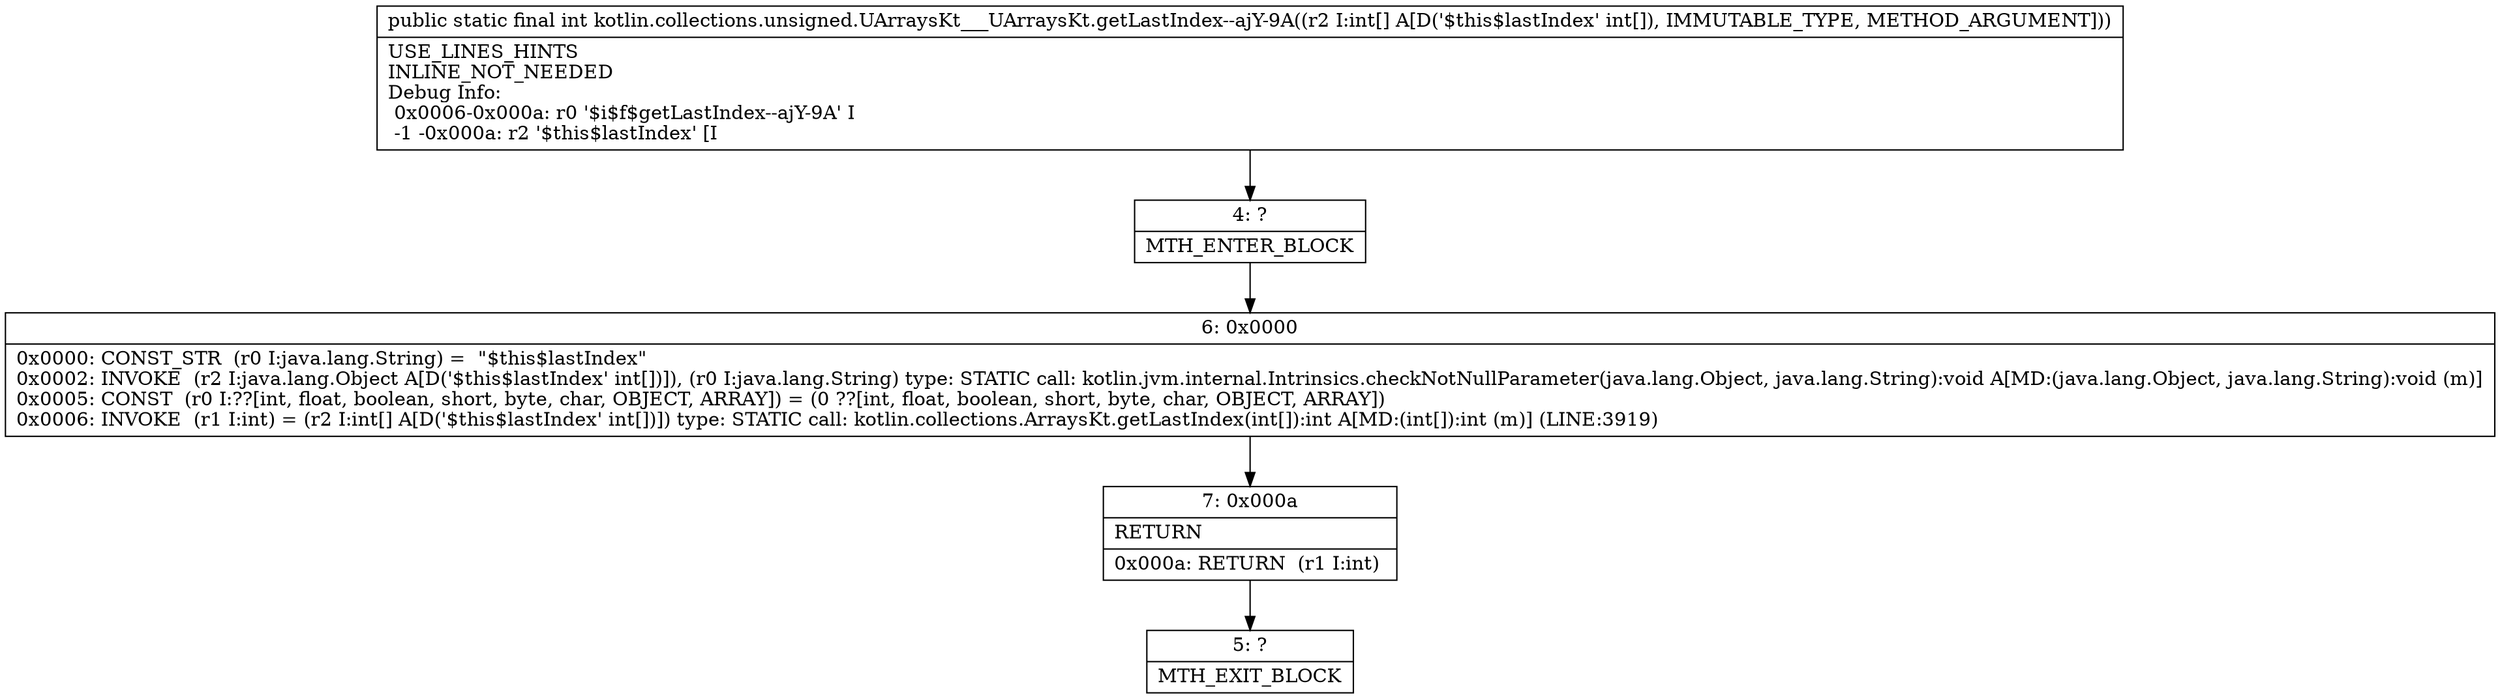 digraph "CFG forkotlin.collections.unsigned.UArraysKt___UArraysKt.getLastIndex\-\-ajY\-9A([I)I" {
Node_4 [shape=record,label="{4\:\ ?|MTH_ENTER_BLOCK\l}"];
Node_6 [shape=record,label="{6\:\ 0x0000|0x0000: CONST_STR  (r0 I:java.lang.String) =  \"$this$lastIndex\" \l0x0002: INVOKE  (r2 I:java.lang.Object A[D('$this$lastIndex' int[])]), (r0 I:java.lang.String) type: STATIC call: kotlin.jvm.internal.Intrinsics.checkNotNullParameter(java.lang.Object, java.lang.String):void A[MD:(java.lang.Object, java.lang.String):void (m)]\l0x0005: CONST  (r0 I:??[int, float, boolean, short, byte, char, OBJECT, ARRAY]) = (0 ??[int, float, boolean, short, byte, char, OBJECT, ARRAY]) \l0x0006: INVOKE  (r1 I:int) = (r2 I:int[] A[D('$this$lastIndex' int[])]) type: STATIC call: kotlin.collections.ArraysKt.getLastIndex(int[]):int A[MD:(int[]):int (m)] (LINE:3919)\l}"];
Node_7 [shape=record,label="{7\:\ 0x000a|RETURN\l|0x000a: RETURN  (r1 I:int) \l}"];
Node_5 [shape=record,label="{5\:\ ?|MTH_EXIT_BLOCK\l}"];
MethodNode[shape=record,label="{public static final int kotlin.collections.unsigned.UArraysKt___UArraysKt.getLastIndex\-\-ajY\-9A((r2 I:int[] A[D('$this$lastIndex' int[]), IMMUTABLE_TYPE, METHOD_ARGUMENT]))  | USE_LINES_HINTS\lINLINE_NOT_NEEDED\lDebug Info:\l  0x0006\-0x000a: r0 '$i$f$getLastIndex\-\-ajY\-9A' I\l  \-1 \-0x000a: r2 '$this$lastIndex' [I\l}"];
MethodNode -> Node_4;Node_4 -> Node_6;
Node_6 -> Node_7;
Node_7 -> Node_5;
}


